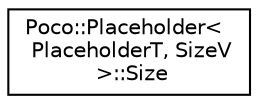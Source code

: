 digraph "Graphical Class Hierarchy"
{
 // LATEX_PDF_SIZE
  edge [fontname="Helvetica",fontsize="10",labelfontname="Helvetica",labelfontsize="10"];
  node [fontname="Helvetica",fontsize="10",shape=record];
  rankdir="LR";
  Node0 [label="Poco::Placeholder\<\l PlaceholderT, SizeV\l \>::Size",height=0.2,width=0.4,color="black", fillcolor="white", style="filled",URL="$structPoco_1_1Placeholder_1_1Size.html",tooltip=" "];
}
